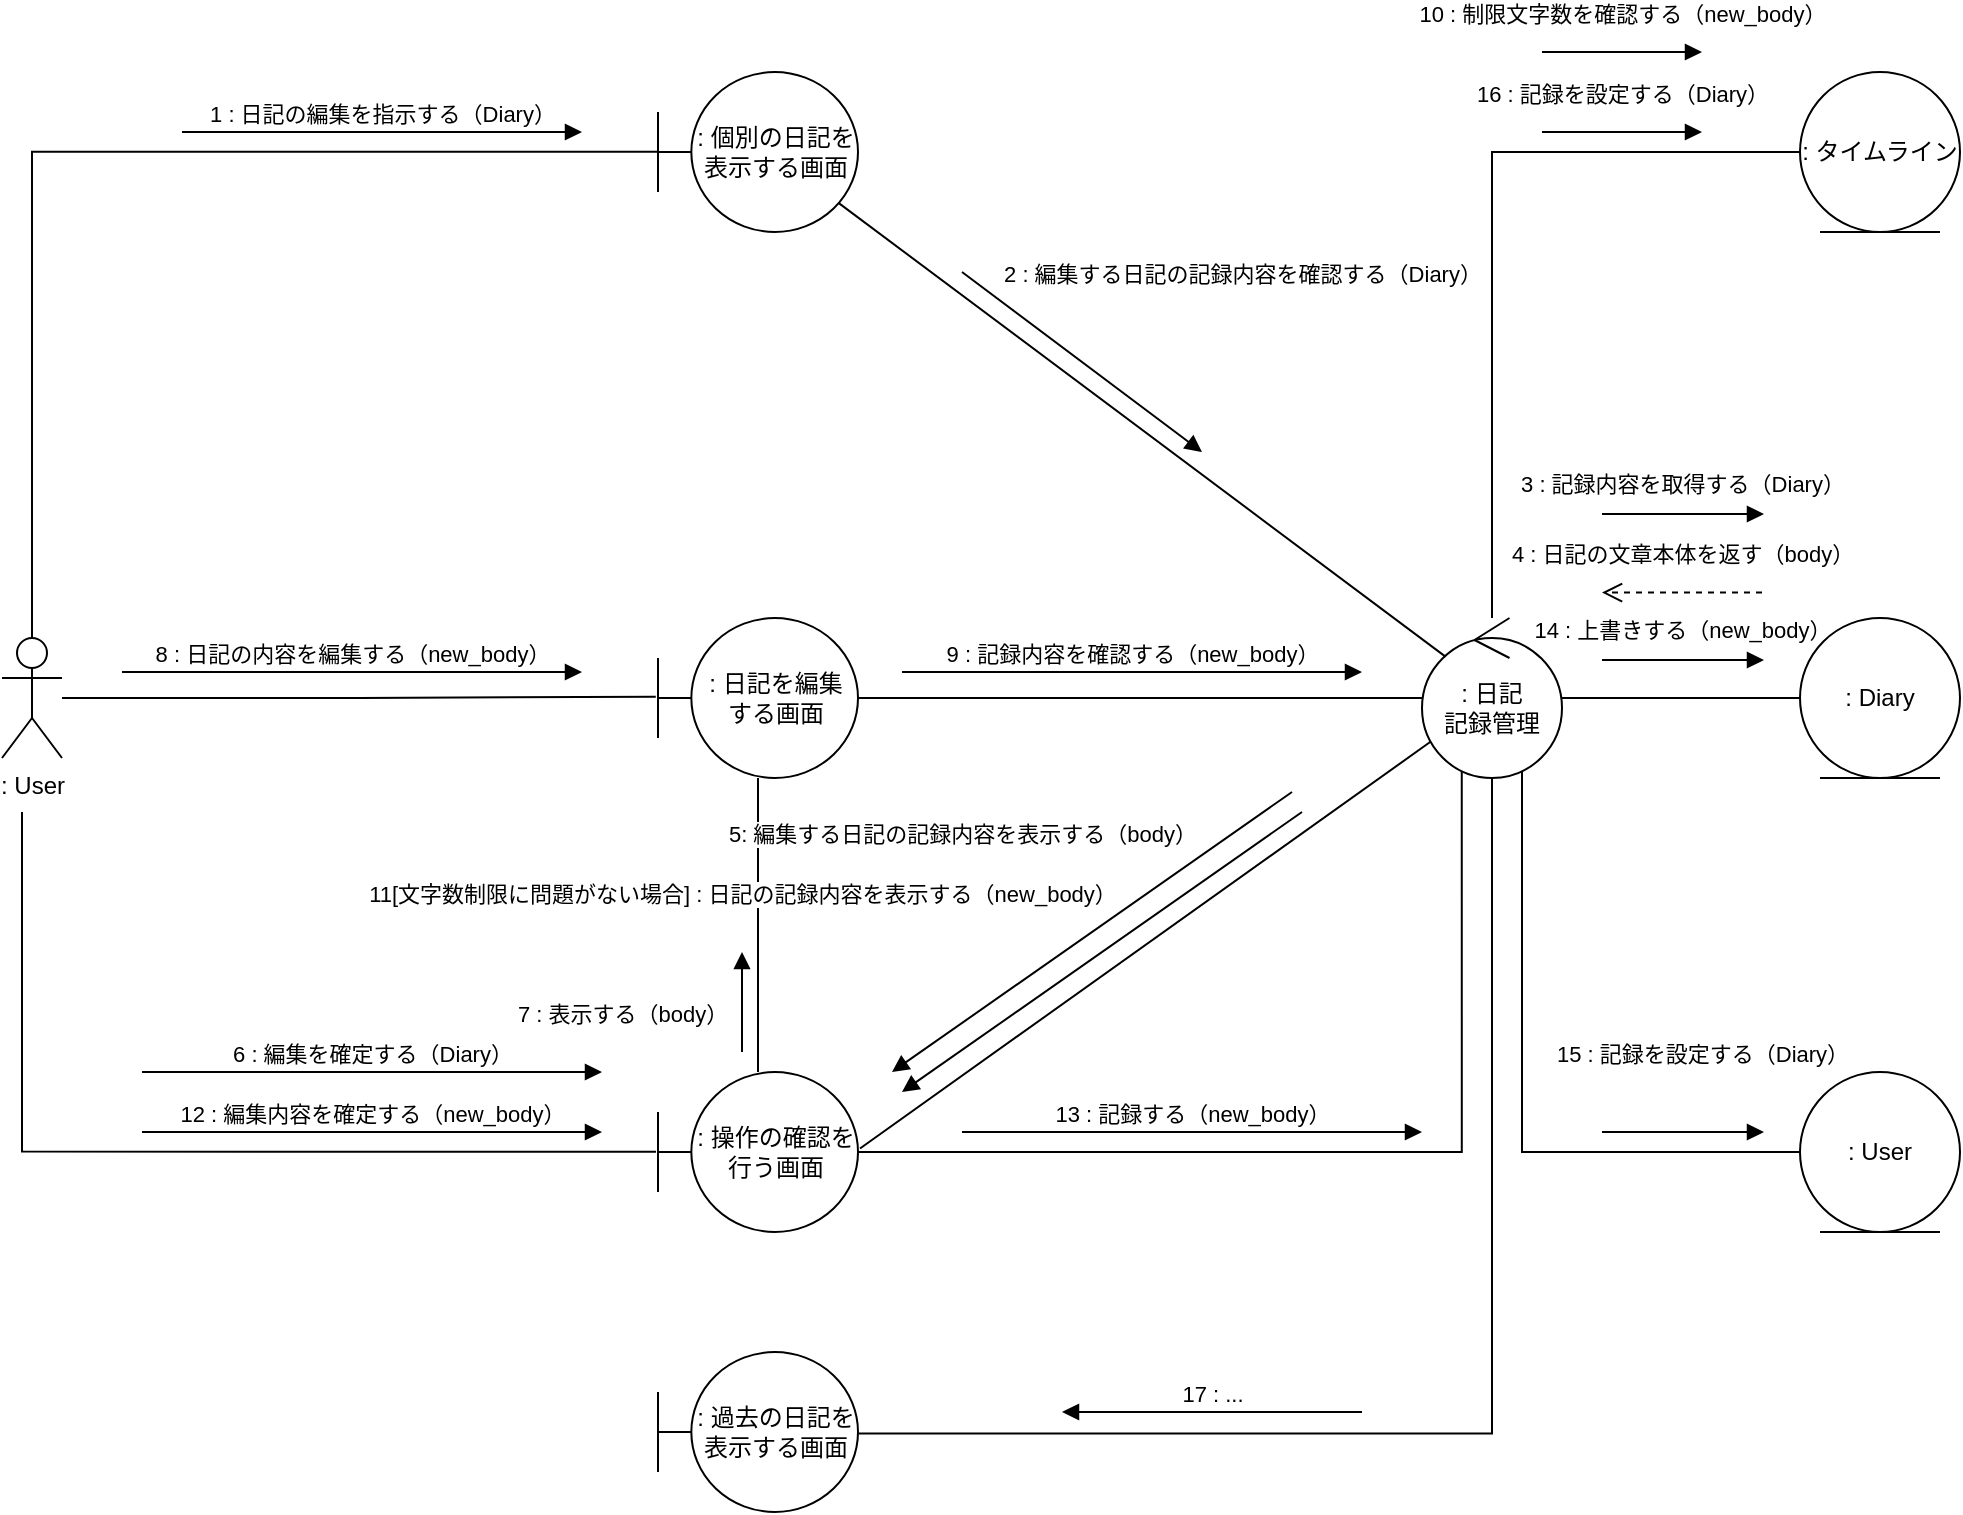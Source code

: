 <mxfile scale="5" border="10">
    <diagram id="mpP8sGz9FHktHrAXvyJB" name="ページ1">
        <mxGraphModel dx="1553" dy="1088" grid="1" gridSize="10" guides="1" tooltips="1" connect="1" arrows="1" fold="1" page="1" pageScale="1" pageWidth="1169" pageHeight="827" background="#ffffff" math="0" shadow="0">
            <root>
                <mxCell id="0"/>
                <mxCell id="1" parent="0"/>
                <mxCell id="71" style="edgeStyle=orthogonalEdgeStyle;rounded=0;html=1;exitX=0.5;exitY=0;exitDx=0;exitDy=0;exitPerimeter=0;entryX=0.005;entryY=0.499;entryDx=0;entryDy=0;entryPerimeter=0;endArrow=none;endFill=0;" edge="1" parent="1" source="74" target="76">
                    <mxGeometry relative="1" as="geometry"/>
                </mxCell>
                <mxCell id="72" style="edgeStyle=orthogonalEdgeStyle;rounded=0;html=1;entryX=-0.011;entryY=0.492;entryDx=0;entryDy=0;entryPerimeter=0;endArrow=none;endFill=0;" edge="1" parent="1" source="74" target="78">
                    <mxGeometry relative="1" as="geometry"/>
                </mxCell>
                <mxCell id="73" style="edgeStyle=orthogonalEdgeStyle;rounded=0;html=1;entryX=-0.01;entryY=0.498;entryDx=0;entryDy=0;entryPerimeter=0;endArrow=none;endFill=0;" edge="1" parent="1" target="91">
                    <mxGeometry relative="1" as="geometry">
                        <mxPoint x="50" y="470" as="sourcePoint"/>
                        <Array as="points">
                            <mxPoint x="50" y="640"/>
                        </Array>
                    </mxGeometry>
                </mxCell>
                <mxCell id="74" value=": User" style="shape=umlActor;verticalLabelPosition=bottom;verticalAlign=top;html=1;outlineConnect=0;" vertex="1" parent="1">
                    <mxGeometry x="40" y="383" width="30" height="60" as="geometry"/>
                </mxCell>
                <mxCell id="103" style="edgeStyle=none;html=1;entryX=0.163;entryY=0.238;entryDx=0;entryDy=0;entryPerimeter=0;endArrow=none;endFill=0;rounded=0;exitX=0.894;exitY=0.81;exitDx=0;exitDy=0;exitPerimeter=0;" edge="1" parent="1" source="76" target="87">
                    <mxGeometry relative="1" as="geometry"/>
                </mxCell>
                <mxCell id="76" value=": 個別の日記を表示する画面" style="shape=umlBoundary;whiteSpace=wrap;html=1;" vertex="1" parent="1">
                    <mxGeometry x="368" y="100" width="100" height="80" as="geometry"/>
                </mxCell>
                <mxCell id="77" style="edgeStyle=orthogonalEdgeStyle;rounded=0;html=1;endArrow=none;endFill=0;" edge="1" parent="1" source="78" target="87">
                    <mxGeometry relative="1" as="geometry"/>
                </mxCell>
                <mxCell id="110" style="edgeStyle=none;rounded=0;html=1;endArrow=none;endFill=0;" edge="1" parent="1" source="78" target="91">
                    <mxGeometry relative="1" as="geometry"/>
                </mxCell>
                <mxCell id="78" value=": 日記を編集&lt;br&gt;する画面" style="shape=umlBoundary;whiteSpace=wrap;html=1;" vertex="1" parent="1">
                    <mxGeometry x="368" y="373" width="100" height="80" as="geometry"/>
                </mxCell>
                <mxCell id="79" value="1 : 日記の編集を指示する（Diary）" style="html=1;verticalAlign=bottom;endArrow=block;rounded=0;" edge="1" parent="1">
                    <mxGeometry width="80" relative="1" as="geometry">
                        <mxPoint x="130" y="130.0" as="sourcePoint"/>
                        <mxPoint x="330" y="130.0" as="targetPoint"/>
                        <mxPoint as="offset"/>
                    </mxGeometry>
                </mxCell>
                <mxCell id="80" value="7 : 表示する（body）" style="html=1;verticalAlign=bottom;endArrow=block;rounded=0;" edge="1" parent="1">
                    <mxGeometry x="-0.6" y="60" width="80" relative="1" as="geometry">
                        <mxPoint x="410" y="590.0" as="sourcePoint"/>
                        <mxPoint x="410" y="540" as="targetPoint"/>
                        <mxPoint as="offset"/>
                    </mxGeometry>
                </mxCell>
                <mxCell id="81" value="8 : 日記の内容を編集する（new_body）" style="html=1;verticalAlign=bottom;endArrow=block;rounded=0;" edge="1" parent="1">
                    <mxGeometry width="80" relative="1" as="geometry">
                        <mxPoint x="100" y="400" as="sourcePoint"/>
                        <mxPoint x="330" y="400" as="targetPoint"/>
                        <mxPoint as="offset"/>
                    </mxGeometry>
                </mxCell>
                <mxCell id="82" style="edgeStyle=orthogonalEdgeStyle;rounded=0;html=1;entryX=0;entryY=0.5;entryDx=0;entryDy=0;endArrow=none;endFill=0;" edge="1" parent="1" source="87" target="96">
                    <mxGeometry relative="1" as="geometry">
                        <mxPoint x="918.3" y="139.84" as="targetPoint"/>
                        <Array as="points">
                            <mxPoint x="785" y="140"/>
                        </Array>
                    </mxGeometry>
                </mxCell>
                <mxCell id="83" style="rounded=0;html=1;entryX=1.01;entryY=0.478;entryDx=0;entryDy=0;entryPerimeter=0;endArrow=none;endFill=0;" edge="1" parent="1" source="87" target="91">
                    <mxGeometry relative="1" as="geometry"/>
                </mxCell>
                <mxCell id="84" style="edgeStyle=orthogonalEdgeStyle;rounded=0;html=1;entryX=0;entryY=0.5;entryDx=0;entryDy=0;endArrow=none;endFill=0;" edge="1" parent="1" source="87" target="97">
                    <mxGeometry relative="1" as="geometry">
                        <mxPoint x="918" y="413.08" as="targetPoint"/>
                    </mxGeometry>
                </mxCell>
                <mxCell id="85" style="edgeStyle=orthogonalEdgeStyle;rounded=0;html=1;entryX=0;entryY=0.5;entryDx=0;entryDy=0;endArrow=none;endFill=0;" edge="1" parent="1" source="87" target="98">
                    <mxGeometry relative="1" as="geometry">
                        <Array as="points">
                            <mxPoint x="800" y="640"/>
                        </Array>
                    </mxGeometry>
                </mxCell>
                <mxCell id="86" style="edgeStyle=orthogonalEdgeStyle;rounded=0;html=1;endArrow=none;endFill=0;entryX=1.003;entryY=0.51;entryDx=0;entryDy=0;entryPerimeter=0;" edge="1" parent="1" source="87" target="101">
                    <mxGeometry relative="1" as="geometry">
                        <mxPoint x="785" y="680" as="targetPoint"/>
                        <Array as="points">
                            <mxPoint x="785" y="781"/>
                        </Array>
                    </mxGeometry>
                </mxCell>
                <mxCell id="87" value=": 日記&lt;br&gt;記録管理" style="ellipse;shape=umlControl;whiteSpace=wrap;html=1;" vertex="1" parent="1">
                    <mxGeometry x="750" y="373" width="70" height="80" as="geometry"/>
                </mxCell>
                <mxCell id="88" value="9 : 記録内容を確認する（new_body）" style="html=1;verticalAlign=bottom;endArrow=block;rounded=0;" edge="1" parent="1">
                    <mxGeometry width="80" relative="1" as="geometry">
                        <mxPoint x="490" y="400" as="sourcePoint"/>
                        <mxPoint x="720" y="400" as="targetPoint"/>
                        <mxPoint as="offset"/>
                    </mxGeometry>
                </mxCell>
                <mxCell id="89" value="10 : 制限文字数を確認する（new_body）" style="html=1;verticalAlign=bottom;endArrow=block;rounded=0;" edge="1" parent="1">
                    <mxGeometry y="10" width="80" relative="1" as="geometry">
                        <mxPoint x="810" y="90.0" as="sourcePoint"/>
                        <mxPoint x="890" y="90.0" as="targetPoint"/>
                        <mxPoint as="offset"/>
                    </mxGeometry>
                </mxCell>
                <mxCell id="90" style="edgeStyle=orthogonalEdgeStyle;rounded=0;html=1;entryX=0.284;entryY=0.959;entryDx=0;entryDy=0;entryPerimeter=0;endArrow=none;endFill=0;" edge="1" parent="1" source="91" target="87">
                    <mxGeometry relative="1" as="geometry">
                        <Array as="points">
                            <mxPoint x="770" y="640"/>
                        </Array>
                    </mxGeometry>
                </mxCell>
                <mxCell id="91" value=": 操作の確認を行う画面" style="shape=umlBoundary;whiteSpace=wrap;html=1;" vertex="1" parent="1">
                    <mxGeometry x="368" y="600" width="100" height="80" as="geometry"/>
                </mxCell>
                <mxCell id="92" value="11[文字数制限に問題がない場合] : 日記の記録内容を表示する（new_body）" style="html=1;verticalAlign=bottom;endArrow=block;rounded=0;" edge="1" parent="1">
                    <mxGeometry x="1" y="-120" width="80" relative="1" as="geometry">
                        <mxPoint x="690" y="470" as="sourcePoint"/>
                        <mxPoint x="490" y="610" as="targetPoint"/>
                        <mxPoint x="-11" y="8" as="offset"/>
                    </mxGeometry>
                </mxCell>
                <mxCell id="93" value="6 : 編集を確定する（Diary）" style="html=1;verticalAlign=bottom;endArrow=block;rounded=0;" edge="1" parent="1">
                    <mxGeometry width="80" relative="1" as="geometry">
                        <mxPoint x="110" y="600" as="sourcePoint"/>
                        <mxPoint x="340" y="600" as="targetPoint"/>
                        <mxPoint as="offset"/>
                    </mxGeometry>
                </mxCell>
                <mxCell id="94" value="13 : 記録する（new_body）" style="html=1;verticalAlign=bottom;endArrow=block;rounded=0;" edge="1" parent="1">
                    <mxGeometry width="80" relative="1" as="geometry">
                        <mxPoint x="520" y="630" as="sourcePoint"/>
                        <mxPoint x="750" y="630" as="targetPoint"/>
                        <mxPoint as="offset"/>
                    </mxGeometry>
                </mxCell>
                <mxCell id="95" value="14 : 上書きする（new_body）" style="html=1;verticalAlign=bottom;endArrow=block;rounded=0;" edge="1" parent="1">
                    <mxGeometry x="-0.012" y="6" width="80" relative="1" as="geometry">
                        <mxPoint x="840.0" y="394" as="sourcePoint"/>
                        <mxPoint x="921" y="394" as="targetPoint"/>
                        <mxPoint as="offset"/>
                    </mxGeometry>
                </mxCell>
                <mxCell id="96" value=": タイムライン" style="ellipse;shape=umlEntity;whiteSpace=wrap;html=1;" vertex="1" parent="1">
                    <mxGeometry x="939" y="100" width="80" height="80" as="geometry"/>
                </mxCell>
                <mxCell id="97" value=": Diary" style="ellipse;shape=umlEntity;whiteSpace=wrap;html=1;" vertex="1" parent="1">
                    <mxGeometry x="939" y="373" width="80" height="80" as="geometry"/>
                </mxCell>
                <mxCell id="98" value=": User" style="ellipse;shape=umlEntity;whiteSpace=wrap;html=1;" vertex="1" parent="1">
                    <mxGeometry x="939" y="600" width="80" height="80" as="geometry"/>
                </mxCell>
                <mxCell id="99" value="15 : 記録を設定する（Diary）" style="html=1;verticalAlign=bottom;endArrow=block;rounded=0;" edge="1" parent="1">
                    <mxGeometry x="0.235" y="30" width="80" relative="1" as="geometry">
                        <mxPoint x="840.0" y="630" as="sourcePoint"/>
                        <mxPoint x="921" y="630" as="targetPoint"/>
                        <mxPoint as="offset"/>
                    </mxGeometry>
                </mxCell>
                <mxCell id="100" value="16 : 記録を設定する（Diary）" style="html=1;verticalAlign=bottom;endArrow=block;rounded=0;" edge="1" parent="1">
                    <mxGeometry y="10" width="80" relative="1" as="geometry">
                        <mxPoint x="810" y="130.0" as="sourcePoint"/>
                        <mxPoint x="890" y="130.0" as="targetPoint"/>
                        <mxPoint as="offset"/>
                    </mxGeometry>
                </mxCell>
                <mxCell id="101" value=": 過去の日記を表示する画面" style="shape=umlBoundary;whiteSpace=wrap;html=1;" vertex="1" parent="1">
                    <mxGeometry x="368" y="740" width="100" height="80" as="geometry"/>
                </mxCell>
                <mxCell id="102" value="17 : ..." style="html=1;verticalAlign=bottom;endArrow=block;rounded=0;" edge="1" parent="1">
                    <mxGeometry x="-0.001" width="80" relative="1" as="geometry">
                        <mxPoint x="720" y="770" as="sourcePoint"/>
                        <mxPoint x="570" y="770" as="targetPoint"/>
                        <mxPoint as="offset"/>
                    </mxGeometry>
                </mxCell>
                <mxCell id="104" value="2 : 編集する日記の記録内容を確認する（Diary）" style="html=1;verticalAlign=bottom;endArrow=block;rounded=0;" edge="1" parent="1">
                    <mxGeometry x="0.573" y="76" width="80" relative="1" as="geometry">
                        <mxPoint x="520" y="200" as="sourcePoint"/>
                        <mxPoint x="640" y="290" as="targetPoint"/>
                        <mxPoint as="offset"/>
                    </mxGeometry>
                </mxCell>
                <mxCell id="106" value="3 : 記録内容を取得する（Diary）" style="html=1;verticalAlign=bottom;endArrow=block;rounded=0;" edge="1" parent="1">
                    <mxGeometry x="-0.012" y="6" width="80" relative="1" as="geometry">
                        <mxPoint x="840.0" y="321" as="sourcePoint"/>
                        <mxPoint x="921" y="321" as="targetPoint"/>
                        <mxPoint as="offset"/>
                    </mxGeometry>
                </mxCell>
                <mxCell id="108" value="4 : 日記の文章本体を返す（body）" style="html=1;verticalAlign=bottom;endArrow=open;dashed=1;endSize=8;rounded=0;" edge="1" parent="1">
                    <mxGeometry y="-10" relative="1" as="geometry">
                        <mxPoint x="920" y="360.31" as="sourcePoint"/>
                        <mxPoint x="840" y="360.31" as="targetPoint"/>
                        <mxPoint as="offset"/>
                    </mxGeometry>
                </mxCell>
                <mxCell id="109" value="5: 編集する日記の記録内容を表示する（body）" style="html=1;verticalAlign=bottom;endArrow=block;rounded=0;" edge="1" parent="1">
                    <mxGeometry x="0.248" y="-70" width="80" relative="1" as="geometry">
                        <mxPoint x="685" y="460" as="sourcePoint"/>
                        <mxPoint x="485" y="600" as="targetPoint"/>
                        <mxPoint as="offset"/>
                    </mxGeometry>
                </mxCell>
                <mxCell id="111" value="12 : 編集内容を確定する（new_body）" style="html=1;verticalAlign=bottom;endArrow=block;rounded=0;" edge="1" parent="1">
                    <mxGeometry width="80" relative="1" as="geometry">
                        <mxPoint x="110" y="630" as="sourcePoint"/>
                        <mxPoint x="340" y="630" as="targetPoint"/>
                        <mxPoint as="offset"/>
                    </mxGeometry>
                </mxCell>
            </root>
        </mxGraphModel>
    </diagram>
</mxfile>